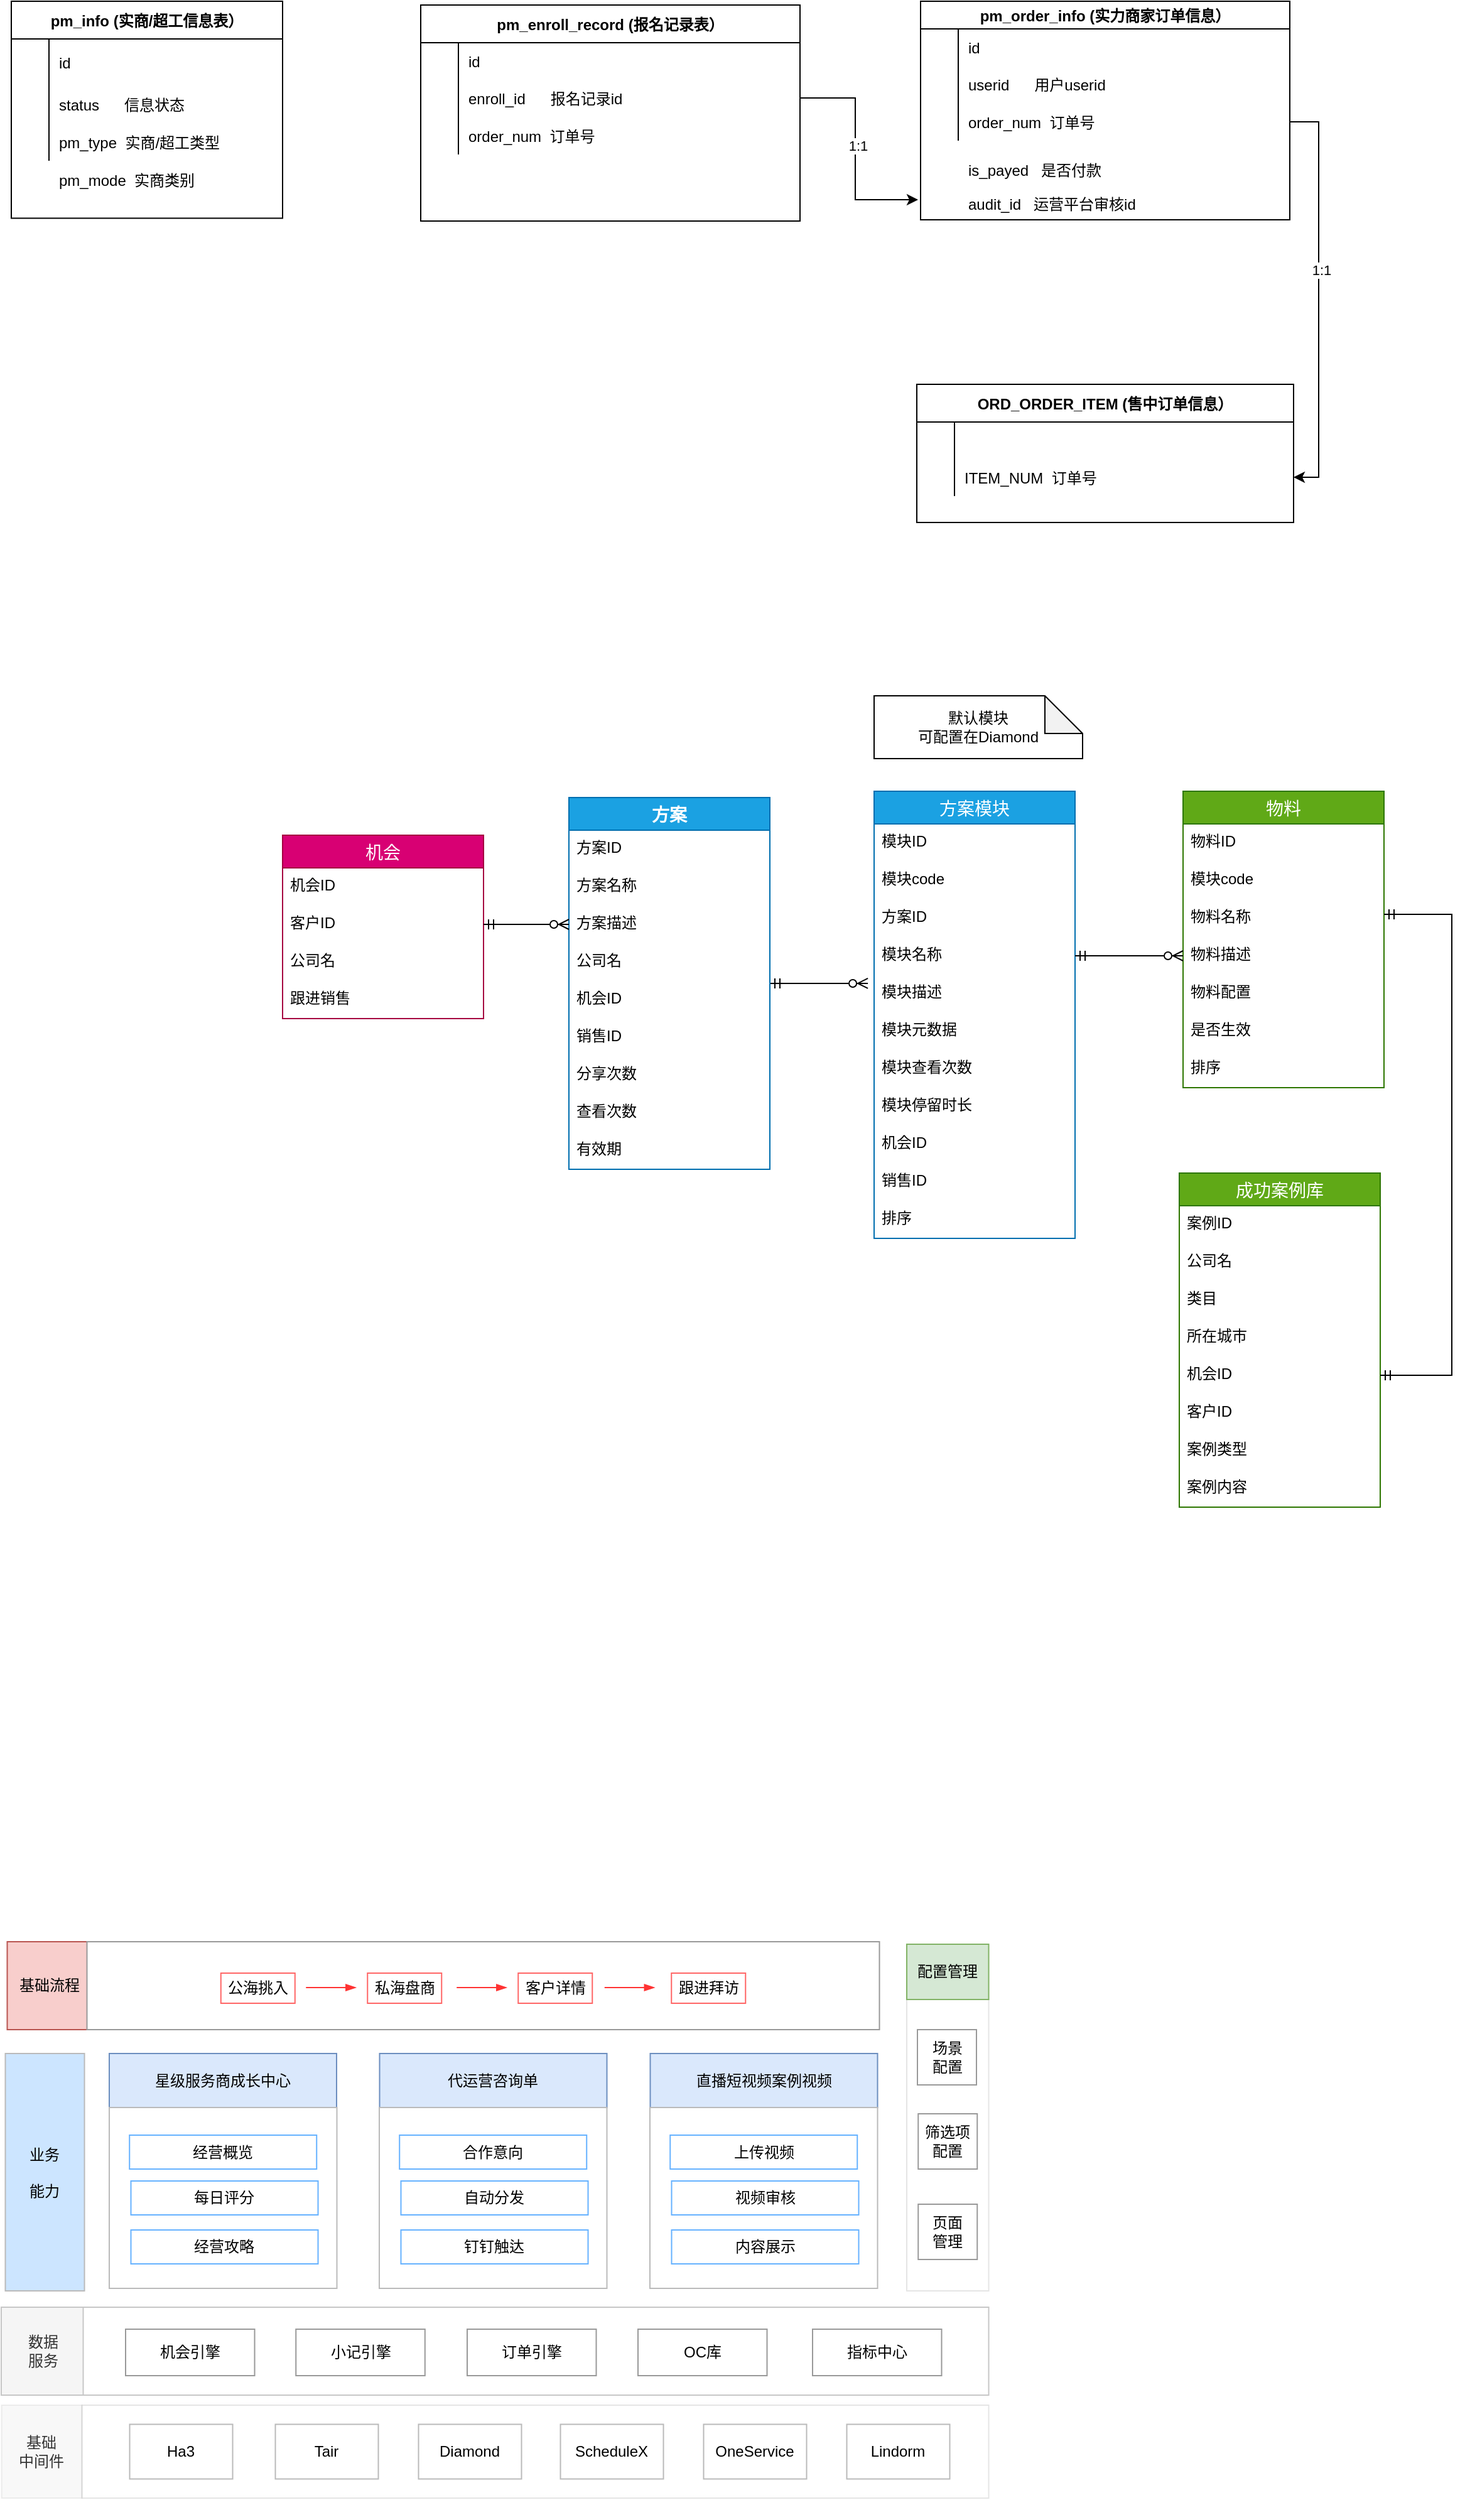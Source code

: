 <mxfile version="15.4.3" type="github">
  <diagram id="QJc5i9CVlvH6XnXGXRru" name="第 1 页">
    <mxGraphModel dx="1278" dy="742" grid="0" gridSize="10" guides="1" tooltips="1" connect="1" arrows="1" fold="0" page="0" pageScale="1" pageWidth="827" pageHeight="1169" math="0" shadow="0">
      <root>
        <mxCell id="0" />
        <mxCell id="1" parent="0" />
        <mxCell id="5cyUWBgjFF571LaAtSfy-1" value="pm_info (实商/超工信息表）" style="shape=table;startSize=30;container=1;collapsible=1;childLayout=tableLayout;fixedRows=1;rowLines=0;fontStyle=1;align=center;resizeLast=1;" parent="1" vertex="1">
          <mxGeometry x="124" y="17" width="216" height="172.75" as="geometry" />
        </mxCell>
        <mxCell id="5cyUWBgjFF571LaAtSfy-5" value="" style="shape=partialRectangle;collapsible=0;dropTarget=0;pointerEvents=0;fillColor=none;top=0;left=0;bottom=0;right=0;points=[[0,0.5],[1,0.5]];portConstraint=eastwest;" parent="5cyUWBgjFF571LaAtSfy-1" vertex="1">
          <mxGeometry y="30" width="216" height="37" as="geometry" />
        </mxCell>
        <mxCell id="5cyUWBgjFF571LaAtSfy-6" value="" style="shape=partialRectangle;connectable=0;fillColor=none;top=0;left=0;bottom=0;right=0;editable=1;overflow=hidden;" parent="5cyUWBgjFF571LaAtSfy-5" vertex="1">
          <mxGeometry width="30" height="37" as="geometry" />
        </mxCell>
        <mxCell id="5cyUWBgjFF571LaAtSfy-7" value="id" style="shape=partialRectangle;connectable=0;fillColor=none;top=0;left=0;bottom=0;right=0;align=left;spacingLeft=6;overflow=hidden;" parent="5cyUWBgjFF571LaAtSfy-5" vertex="1">
          <mxGeometry x="30" width="186" height="37" as="geometry" />
        </mxCell>
        <mxCell id="5cyUWBgjFF571LaAtSfy-8" value="" style="shape=partialRectangle;collapsible=0;dropTarget=0;pointerEvents=0;fillColor=none;top=0;left=0;bottom=0;right=0;points=[[0,0.5],[1,0.5]];portConstraint=eastwest;" parent="5cyUWBgjFF571LaAtSfy-1" vertex="1">
          <mxGeometry y="67" width="216" height="30" as="geometry" />
        </mxCell>
        <mxCell id="5cyUWBgjFF571LaAtSfy-9" value="" style="shape=partialRectangle;connectable=0;fillColor=none;top=0;left=0;bottom=0;right=0;editable=1;overflow=hidden;" parent="5cyUWBgjFF571LaAtSfy-8" vertex="1">
          <mxGeometry width="30" height="30" as="geometry" />
        </mxCell>
        <mxCell id="5cyUWBgjFF571LaAtSfy-10" value="status      信息状态" style="shape=partialRectangle;connectable=0;fillColor=none;top=0;left=0;bottom=0;right=0;align=left;spacingLeft=6;overflow=hidden;" parent="5cyUWBgjFF571LaAtSfy-8" vertex="1">
          <mxGeometry x="30" width="186" height="30" as="geometry" />
        </mxCell>
        <mxCell id="5cyUWBgjFF571LaAtSfy-11" value="" style="shape=partialRectangle;collapsible=0;dropTarget=0;pointerEvents=0;fillColor=none;top=0;left=0;bottom=0;right=0;points=[[0,0.5],[1,0.5]];portConstraint=eastwest;" parent="5cyUWBgjFF571LaAtSfy-1" vertex="1">
          <mxGeometry y="97" width="216" height="30" as="geometry" />
        </mxCell>
        <mxCell id="5cyUWBgjFF571LaAtSfy-12" value="" style="shape=partialRectangle;connectable=0;fillColor=none;top=0;left=0;bottom=0;right=0;editable=1;overflow=hidden;" parent="5cyUWBgjFF571LaAtSfy-11" vertex="1">
          <mxGeometry width="30" height="30" as="geometry" />
        </mxCell>
        <mxCell id="5cyUWBgjFF571LaAtSfy-13" value="pm_type  实商/超工类型" style="shape=partialRectangle;connectable=0;fillColor=none;top=0;left=0;bottom=0;right=0;align=left;spacingLeft=6;overflow=hidden;" parent="5cyUWBgjFF571LaAtSfy-11" vertex="1">
          <mxGeometry x="30" width="186" height="30" as="geometry" />
        </mxCell>
        <mxCell id="5cyUWBgjFF571LaAtSfy-15" value="pm_mode  实商类别" style="shape=partialRectangle;connectable=0;fillColor=none;top=0;left=0;bottom=0;right=0;align=left;spacingLeft=6;overflow=hidden;" parent="1" vertex="1">
          <mxGeometry x="154" y="144" width="186" height="30" as="geometry" />
        </mxCell>
        <mxCell id="5cyUWBgjFF571LaAtSfy-16" value="pm_enroll_record (报名记录表）" style="shape=table;startSize=30;container=1;collapsible=1;childLayout=tableLayout;fixedRows=1;rowLines=0;fontStyle=1;align=center;resizeLast=1;" parent="1" vertex="1">
          <mxGeometry x="450" y="20" width="302" height="172" as="geometry" />
        </mxCell>
        <mxCell id="5cyUWBgjFF571LaAtSfy-17" value="" style="shape=partialRectangle;collapsible=0;dropTarget=0;pointerEvents=0;fillColor=none;top=0;left=0;bottom=0;right=0;points=[[0,0.5],[1,0.5]];portConstraint=eastwest;" parent="5cyUWBgjFF571LaAtSfy-16" vertex="1">
          <mxGeometry y="30" width="302" height="29" as="geometry" />
        </mxCell>
        <mxCell id="5cyUWBgjFF571LaAtSfy-18" value="" style="shape=partialRectangle;connectable=0;fillColor=none;top=0;left=0;bottom=0;right=0;editable=1;overflow=hidden;" parent="5cyUWBgjFF571LaAtSfy-17" vertex="1">
          <mxGeometry width="30" height="29" as="geometry" />
        </mxCell>
        <mxCell id="5cyUWBgjFF571LaAtSfy-19" value="id" style="shape=partialRectangle;connectable=0;fillColor=none;top=0;left=0;bottom=0;right=0;align=left;spacingLeft=6;overflow=hidden;" parent="5cyUWBgjFF571LaAtSfy-17" vertex="1">
          <mxGeometry x="30" width="272" height="29" as="geometry" />
        </mxCell>
        <mxCell id="5cyUWBgjFF571LaAtSfy-20" value="" style="shape=partialRectangle;collapsible=0;dropTarget=0;pointerEvents=0;fillColor=none;top=0;left=0;bottom=0;right=0;points=[[0,0.5],[1,0.5]];portConstraint=eastwest;" parent="5cyUWBgjFF571LaAtSfy-16" vertex="1">
          <mxGeometry y="59" width="302" height="30" as="geometry" />
        </mxCell>
        <mxCell id="5cyUWBgjFF571LaAtSfy-21" value="" style="shape=partialRectangle;connectable=0;fillColor=none;top=0;left=0;bottom=0;right=0;editable=1;overflow=hidden;" parent="5cyUWBgjFF571LaAtSfy-20" vertex="1">
          <mxGeometry width="30" height="30" as="geometry" />
        </mxCell>
        <mxCell id="5cyUWBgjFF571LaAtSfy-22" value="enroll_id      报名记录id" style="shape=partialRectangle;connectable=0;fillColor=none;top=0;left=0;bottom=0;right=0;align=left;spacingLeft=6;overflow=hidden;" parent="5cyUWBgjFF571LaAtSfy-20" vertex="1">
          <mxGeometry x="30" width="272" height="30" as="geometry" />
        </mxCell>
        <mxCell id="5cyUWBgjFF571LaAtSfy-23" value="" style="shape=partialRectangle;collapsible=0;dropTarget=0;pointerEvents=0;fillColor=none;top=0;left=0;bottom=0;right=0;points=[[0,0.5],[1,0.5]];portConstraint=eastwest;" parent="5cyUWBgjFF571LaAtSfy-16" vertex="1">
          <mxGeometry y="89" width="302" height="30" as="geometry" />
        </mxCell>
        <mxCell id="5cyUWBgjFF571LaAtSfy-24" value="" style="shape=partialRectangle;connectable=0;fillColor=none;top=0;left=0;bottom=0;right=0;editable=1;overflow=hidden;" parent="5cyUWBgjFF571LaAtSfy-23" vertex="1">
          <mxGeometry width="30" height="30" as="geometry" />
        </mxCell>
        <mxCell id="5cyUWBgjFF571LaAtSfy-25" value="order_num  订单号" style="shape=partialRectangle;connectable=0;fillColor=none;top=0;left=0;bottom=0;right=0;align=left;spacingLeft=6;overflow=hidden;" parent="5cyUWBgjFF571LaAtSfy-23" vertex="1">
          <mxGeometry x="30" width="272" height="30" as="geometry" />
        </mxCell>
        <mxCell id="5cyUWBgjFF571LaAtSfy-38" value="ORD_ORDER_ITEM (售中订单信息）" style="shape=table;startSize=30;container=1;collapsible=1;childLayout=tableLayout;fixedRows=1;rowLines=0;fontStyle=1;align=center;resizeLast=1;" parent="1" vertex="1">
          <mxGeometry x="845" y="322" width="300" height="110" as="geometry" />
        </mxCell>
        <mxCell id="5cyUWBgjFF571LaAtSfy-39" value="" style="shape=partialRectangle;collapsible=0;dropTarget=0;pointerEvents=0;fillColor=none;top=0;left=0;bottom=0;right=0;points=[[0,0.5],[1,0.5]];portConstraint=eastwest;" parent="5cyUWBgjFF571LaAtSfy-38" vertex="1">
          <mxGeometry y="30" width="300" height="29" as="geometry" />
        </mxCell>
        <mxCell id="5cyUWBgjFF571LaAtSfy-40" value="" style="shape=partialRectangle;connectable=0;fillColor=none;top=0;left=0;bottom=0;right=0;editable=1;overflow=hidden;" parent="5cyUWBgjFF571LaAtSfy-39" vertex="1">
          <mxGeometry width="30" height="29" as="geometry" />
        </mxCell>
        <mxCell id="5cyUWBgjFF571LaAtSfy-41" value="" style="shape=partialRectangle;connectable=0;fillColor=none;top=0;left=0;bottom=0;right=0;align=left;spacingLeft=6;overflow=hidden;" parent="5cyUWBgjFF571LaAtSfy-39" vertex="1">
          <mxGeometry x="30" width="270" height="29" as="geometry" />
        </mxCell>
        <mxCell id="5cyUWBgjFF571LaAtSfy-45" value="" style="shape=partialRectangle;collapsible=0;dropTarget=0;pointerEvents=0;fillColor=none;top=0;left=0;bottom=0;right=0;points=[[0,0.5],[1,0.5]];portConstraint=eastwest;" parent="5cyUWBgjFF571LaAtSfy-38" vertex="1">
          <mxGeometry y="59" width="300" height="30" as="geometry" />
        </mxCell>
        <mxCell id="5cyUWBgjFF571LaAtSfy-46" value="" style="shape=partialRectangle;connectable=0;fillColor=none;top=0;left=0;bottom=0;right=0;editable=1;overflow=hidden;" parent="5cyUWBgjFF571LaAtSfy-45" vertex="1">
          <mxGeometry width="30" height="30" as="geometry" />
        </mxCell>
        <mxCell id="5cyUWBgjFF571LaAtSfy-47" value="ITEM_NUM  订单号" style="shape=partialRectangle;connectable=0;fillColor=none;top=0;left=0;bottom=0;right=0;align=left;spacingLeft=6;overflow=hidden;" parent="5cyUWBgjFF571LaAtSfy-45" vertex="1">
          <mxGeometry x="30" width="270" height="30" as="geometry" />
        </mxCell>
        <mxCell id="5cyUWBgjFF571LaAtSfy-49" value="pm_order_info (实力商家订单信息）" style="shape=table;startSize=22;container=1;collapsible=1;childLayout=tableLayout;fixedRows=1;rowLines=0;fontStyle=1;align=center;resizeLast=1;" parent="1" vertex="1">
          <mxGeometry x="848" y="17" width="294" height="174" as="geometry" />
        </mxCell>
        <mxCell id="5cyUWBgjFF571LaAtSfy-50" value="" style="shape=partialRectangle;collapsible=0;dropTarget=0;pointerEvents=0;fillColor=none;top=0;left=0;bottom=0;right=0;points=[[0,0.5],[1,0.5]];portConstraint=eastwest;" parent="5cyUWBgjFF571LaAtSfy-49" vertex="1">
          <mxGeometry y="22" width="294" height="29" as="geometry" />
        </mxCell>
        <mxCell id="5cyUWBgjFF571LaAtSfy-51" value="" style="shape=partialRectangle;connectable=0;fillColor=none;top=0;left=0;bottom=0;right=0;editable=1;overflow=hidden;" parent="5cyUWBgjFF571LaAtSfy-50" vertex="1">
          <mxGeometry width="30" height="29" as="geometry" />
        </mxCell>
        <mxCell id="5cyUWBgjFF571LaAtSfy-52" value="id" style="shape=partialRectangle;connectable=0;fillColor=none;top=0;left=0;bottom=0;right=0;align=left;spacingLeft=6;overflow=hidden;" parent="5cyUWBgjFF571LaAtSfy-50" vertex="1">
          <mxGeometry x="30" width="264" height="29" as="geometry" />
        </mxCell>
        <mxCell id="5cyUWBgjFF571LaAtSfy-53" value="" style="shape=partialRectangle;collapsible=0;dropTarget=0;pointerEvents=0;fillColor=none;top=0;left=0;bottom=0;right=0;points=[[0,0.5],[1,0.5]];portConstraint=eastwest;" parent="5cyUWBgjFF571LaAtSfy-49" vertex="1">
          <mxGeometry y="51" width="294" height="30" as="geometry" />
        </mxCell>
        <mxCell id="5cyUWBgjFF571LaAtSfy-54" value="" style="shape=partialRectangle;connectable=0;fillColor=none;top=0;left=0;bottom=0;right=0;editable=1;overflow=hidden;" parent="5cyUWBgjFF571LaAtSfy-53" vertex="1">
          <mxGeometry width="30" height="30" as="geometry" />
        </mxCell>
        <mxCell id="5cyUWBgjFF571LaAtSfy-55" value="userid      用户userid" style="shape=partialRectangle;connectable=0;fillColor=none;top=0;left=0;bottom=0;right=0;align=left;spacingLeft=6;overflow=hidden;" parent="5cyUWBgjFF571LaAtSfy-53" vertex="1">
          <mxGeometry x="30" width="264" height="30" as="geometry" />
        </mxCell>
        <mxCell id="5cyUWBgjFF571LaAtSfy-56" value="" style="shape=partialRectangle;collapsible=0;dropTarget=0;pointerEvents=0;fillColor=none;top=0;left=0;bottom=0;right=0;points=[[0,0.5],[1,0.5]];portConstraint=eastwest;" parent="5cyUWBgjFF571LaAtSfy-49" vertex="1">
          <mxGeometry y="81" width="294" height="30" as="geometry" />
        </mxCell>
        <mxCell id="5cyUWBgjFF571LaAtSfy-57" value="" style="shape=partialRectangle;connectable=0;fillColor=none;top=0;left=0;bottom=0;right=0;editable=1;overflow=hidden;" parent="5cyUWBgjFF571LaAtSfy-56" vertex="1">
          <mxGeometry width="30" height="30" as="geometry" />
        </mxCell>
        <mxCell id="5cyUWBgjFF571LaAtSfy-58" value="order_num  订单号" style="shape=partialRectangle;connectable=0;fillColor=none;top=0;left=0;bottom=0;right=0;align=left;spacingLeft=6;overflow=hidden;" parent="5cyUWBgjFF571LaAtSfy-56" vertex="1">
          <mxGeometry x="30" width="264" height="30" as="geometry" />
        </mxCell>
        <mxCell id="5cyUWBgjFF571LaAtSfy-59" value="is_payed   是否付款" style="shape=partialRectangle;connectable=0;fillColor=none;top=0;left=0;bottom=0;right=0;align=left;spacingLeft=6;overflow=hidden;" parent="1" vertex="1">
          <mxGeometry x="878" y="136" width="269" height="30" as="geometry" />
        </mxCell>
        <mxCell id="5cyUWBgjFF571LaAtSfy-60" value="audit_id   运营平台审核id" style="shape=partialRectangle;connectable=0;fillColor=none;top=0;left=0;bottom=0;right=0;align=left;spacingLeft=6;overflow=hidden;" parent="1" vertex="1">
          <mxGeometry x="878" y="163" width="269" height="30" as="geometry" />
        </mxCell>
        <mxCell id="5cyUWBgjFF571LaAtSfy-62" style="edgeStyle=orthogonalEdgeStyle;rounded=0;orthogonalLoop=1;jettySize=auto;html=1;" parent="1" source="5cyUWBgjFF571LaAtSfy-20" edge="1">
          <mxGeometry relative="1" as="geometry">
            <mxPoint x="846" y="175" as="targetPoint" />
            <Array as="points">
              <mxPoint x="796" y="94" />
              <mxPoint x="796" y="175" />
            </Array>
          </mxGeometry>
        </mxCell>
        <mxCell id="5cyUWBgjFF571LaAtSfy-63" value="1:1" style="edgeLabel;html=1;align=center;verticalAlign=middle;resizable=0;points=[];" parent="5cyUWBgjFF571LaAtSfy-62" vertex="1" connectable="0">
          <mxGeometry x="-0.063" y="2" relative="1" as="geometry">
            <mxPoint as="offset" />
          </mxGeometry>
        </mxCell>
        <mxCell id="5cyUWBgjFF571LaAtSfy-64" style="edgeStyle=orthogonalEdgeStyle;rounded=0;orthogonalLoop=1;jettySize=auto;html=1;entryX=1;entryY=0.5;entryDx=0;entryDy=0;" parent="1" source="5cyUWBgjFF571LaAtSfy-56" target="5cyUWBgjFF571LaAtSfy-45" edge="1">
          <mxGeometry relative="1" as="geometry">
            <Array as="points">
              <mxPoint x="1165" y="113" />
              <mxPoint x="1165" y="396" />
            </Array>
          </mxGeometry>
        </mxCell>
        <mxCell id="5cyUWBgjFF571LaAtSfy-65" value="1:1" style="edgeLabel;html=1;align=center;verticalAlign=middle;resizable=0;points=[];" parent="5cyUWBgjFF571LaAtSfy-64" vertex="1" connectable="0">
          <mxGeometry x="-0.135" y="2" relative="1" as="geometry">
            <mxPoint as="offset" />
          </mxGeometry>
        </mxCell>
        <mxCell id="seeRl_uvlfTcgqvtLAYv-40" style="edgeStyle=orthogonalEdgeStyle;rounded=0;orthogonalLoop=1;jettySize=auto;html=1;entryX=-0.031;entryY=0.233;entryDx=0;entryDy=0;entryPerimeter=0;startArrow=ERmandOne;startFill=0;endArrow=ERzeroToMany;endFill=1;" parent="1" source="F5liAaDWDsk7o85AeB5s-1" target="F5liAaDWDsk7o85AeB5s-17" edge="1">
          <mxGeometry relative="1" as="geometry" />
        </mxCell>
        <mxCell id="F5liAaDWDsk7o85AeB5s-1" value="方案" style="swimlane;fontStyle=1;childLayout=stackLayout;horizontal=1;startSize=26;horizontalStack=0;resizeParent=1;resizeParentMax=0;resizeLast=0;collapsible=1;marginBottom=0;align=center;fontSize=14;fillColor=#1ba1e2;strokeColor=#006EAF;fontColor=#ffffff;" parent="1" vertex="1">
          <mxGeometry x="568" y="651" width="160" height="296" as="geometry" />
        </mxCell>
        <mxCell id="F5liAaDWDsk7o85AeB5s-2" value="方案ID" style="text;spacingLeft=4;spacingRight=4;overflow=hidden;rotatable=0;points=[[0,0.5],[1,0.5]];portConstraint=eastwest;fontSize=12;" parent="F5liAaDWDsk7o85AeB5s-1" vertex="1">
          <mxGeometry y="26" width="160" height="30" as="geometry" />
        </mxCell>
        <mxCell id="F5liAaDWDsk7o85AeB5s-3" value="方案名称" style="text;spacingLeft=4;spacingRight=4;overflow=hidden;rotatable=0;points=[[0,0.5],[1,0.5]];portConstraint=eastwest;fontSize=12;" parent="F5liAaDWDsk7o85AeB5s-1" vertex="1">
          <mxGeometry y="56" width="160" height="30" as="geometry" />
        </mxCell>
        <mxCell id="F5liAaDWDsk7o85AeB5s-4" value="方案描述" style="text;spacingLeft=4;spacingRight=4;overflow=hidden;rotatable=0;points=[[0,0.5],[1,0.5]];portConstraint=eastwest;fontSize=12;" parent="F5liAaDWDsk7o85AeB5s-1" vertex="1">
          <mxGeometry y="86" width="160" height="30" as="geometry" />
        </mxCell>
        <mxCell id="F5liAaDWDsk7o85AeB5s-5" value="公司名" style="text;spacingLeft=4;spacingRight=4;overflow=hidden;rotatable=0;points=[[0,0.5],[1,0.5]];portConstraint=eastwest;fontSize=12;" parent="F5liAaDWDsk7o85AeB5s-1" vertex="1">
          <mxGeometry y="116" width="160" height="30" as="geometry" />
        </mxCell>
        <mxCell id="F5liAaDWDsk7o85AeB5s-6" value="机会ID" style="text;spacingLeft=4;spacingRight=4;overflow=hidden;rotatable=0;points=[[0,0.5],[1,0.5]];portConstraint=eastwest;fontSize=12;" parent="F5liAaDWDsk7o85AeB5s-1" vertex="1">
          <mxGeometry y="146" width="160" height="30" as="geometry" />
        </mxCell>
        <mxCell id="F5liAaDWDsk7o85AeB5s-7" value="销售ID" style="text;spacingLeft=4;spacingRight=4;overflow=hidden;rotatable=0;points=[[0,0.5],[1,0.5]];portConstraint=eastwest;fontSize=12;" parent="F5liAaDWDsk7o85AeB5s-1" vertex="1">
          <mxGeometry y="176" width="160" height="30" as="geometry" />
        </mxCell>
        <mxCell id="seeRl_uvlfTcgqvtLAYv-33" value="分享次数" style="text;spacingLeft=4;spacingRight=4;overflow=hidden;rotatable=0;points=[[0,0.5],[1,0.5]];portConstraint=eastwest;fontSize=12;" parent="F5liAaDWDsk7o85AeB5s-1" vertex="1">
          <mxGeometry y="206" width="160" height="30" as="geometry" />
        </mxCell>
        <mxCell id="seeRl_uvlfTcgqvtLAYv-34" value="查看次数" style="text;spacingLeft=4;spacingRight=4;overflow=hidden;rotatable=0;points=[[0,0.5],[1,0.5]];portConstraint=eastwest;fontSize=12;" parent="F5liAaDWDsk7o85AeB5s-1" vertex="1">
          <mxGeometry y="236" width="160" height="30" as="geometry" />
        </mxCell>
        <mxCell id="F5liAaDWDsk7o85AeB5s-8" value="有效期" style="text;spacingLeft=4;spacingRight=4;overflow=hidden;rotatable=0;points=[[0,0.5],[1,0.5]];portConstraint=eastwest;fontSize=12;" parent="F5liAaDWDsk7o85AeB5s-1" vertex="1">
          <mxGeometry y="266" width="160" height="30" as="geometry" />
        </mxCell>
        <mxCell id="F5liAaDWDsk7o85AeB5s-13" value="方案模块" style="swimlane;fontStyle=0;childLayout=stackLayout;horizontal=1;startSize=26;horizontalStack=0;resizeParent=1;resizeParentMax=0;resizeLast=0;collapsible=1;marginBottom=0;align=center;fontSize=14;fillColor=#1ba1e2;strokeColor=#006EAF;fontColor=#ffffff;" parent="1" vertex="1">
          <mxGeometry x="811" y="646" width="160" height="356" as="geometry" />
        </mxCell>
        <mxCell id="F5liAaDWDsk7o85AeB5s-14" value="模块ID" style="text;strokeColor=none;fillColor=none;spacingLeft=4;spacingRight=4;overflow=hidden;rotatable=0;points=[[0,0.5],[1,0.5]];portConstraint=eastwest;fontSize=12;" parent="F5liAaDWDsk7o85AeB5s-13" vertex="1">
          <mxGeometry y="26" width="160" height="30" as="geometry" />
        </mxCell>
        <mxCell id="seeRl_uvlfTcgqvtLAYv-38" value="模块code" style="text;strokeColor=none;fillColor=none;spacingLeft=4;spacingRight=4;overflow=hidden;rotatable=0;points=[[0,0.5],[1,0.5]];portConstraint=eastwest;fontSize=12;" parent="F5liAaDWDsk7o85AeB5s-13" vertex="1">
          <mxGeometry y="56" width="160" height="30" as="geometry" />
        </mxCell>
        <mxCell id="F5liAaDWDsk7o85AeB5s-15" value="方案ID" style="text;strokeColor=none;fillColor=none;spacingLeft=4;spacingRight=4;overflow=hidden;rotatable=0;points=[[0,0.5],[1,0.5]];portConstraint=eastwest;fontSize=12;" parent="F5liAaDWDsk7o85AeB5s-13" vertex="1">
          <mxGeometry y="86" width="160" height="30" as="geometry" />
        </mxCell>
        <mxCell id="F5liAaDWDsk7o85AeB5s-16" value="模块名称" style="text;strokeColor=none;fillColor=none;spacingLeft=4;spacingRight=4;overflow=hidden;rotatable=0;points=[[0,0.5],[1,0.5]];portConstraint=eastwest;fontSize=12;" parent="F5liAaDWDsk7o85AeB5s-13" vertex="1">
          <mxGeometry y="116" width="160" height="30" as="geometry" />
        </mxCell>
        <mxCell id="F5liAaDWDsk7o85AeB5s-17" value="模块描述" style="text;strokeColor=none;fillColor=none;spacingLeft=4;spacingRight=4;overflow=hidden;rotatable=0;points=[[0,0.5],[1,0.5]];portConstraint=eastwest;fontSize=12;" parent="F5liAaDWDsk7o85AeB5s-13" vertex="1">
          <mxGeometry y="146" width="160" height="30" as="geometry" />
        </mxCell>
        <mxCell id="F5liAaDWDsk7o85AeB5s-18" value="模块元数据" style="text;strokeColor=none;fillColor=none;spacingLeft=4;spacingRight=4;overflow=hidden;rotatable=0;points=[[0,0.5],[1,0.5]];portConstraint=eastwest;fontSize=12;" parent="F5liAaDWDsk7o85AeB5s-13" vertex="1">
          <mxGeometry y="176" width="160" height="30" as="geometry" />
        </mxCell>
        <mxCell id="seeRl_uvlfTcgqvtLAYv-30" value="模块查看次数" style="text;strokeColor=none;fillColor=none;spacingLeft=4;spacingRight=4;overflow=hidden;rotatable=0;points=[[0,0.5],[1,0.5]];portConstraint=eastwest;fontSize=12;" parent="F5liAaDWDsk7o85AeB5s-13" vertex="1">
          <mxGeometry y="206" width="160" height="30" as="geometry" />
        </mxCell>
        <mxCell id="seeRl_uvlfTcgqvtLAYv-31" value="模块停留时长" style="text;strokeColor=none;fillColor=none;spacingLeft=4;spacingRight=4;overflow=hidden;rotatable=0;points=[[0,0.5],[1,0.5]];portConstraint=eastwest;fontSize=12;" parent="F5liAaDWDsk7o85AeB5s-13" vertex="1">
          <mxGeometry y="236" width="160" height="30" as="geometry" />
        </mxCell>
        <mxCell id="seeRl_uvlfTcgqvtLAYv-36" value="机会ID" style="text;strokeColor=none;fillColor=none;spacingLeft=4;spacingRight=4;overflow=hidden;rotatable=0;points=[[0,0.5],[1,0.5]];portConstraint=eastwest;fontSize=12;" parent="F5liAaDWDsk7o85AeB5s-13" vertex="1">
          <mxGeometry y="266" width="160" height="30" as="geometry" />
        </mxCell>
        <mxCell id="seeRl_uvlfTcgqvtLAYv-37" value="销售ID" style="text;strokeColor=none;fillColor=none;spacingLeft=4;spacingRight=4;overflow=hidden;rotatable=0;points=[[0,0.5],[1,0.5]];portConstraint=eastwest;fontSize=12;" parent="F5liAaDWDsk7o85AeB5s-13" vertex="1">
          <mxGeometry y="296" width="160" height="30" as="geometry" />
        </mxCell>
        <mxCell id="F5liAaDWDsk7o85AeB5s-19" value="排序" style="text;strokeColor=none;fillColor=none;spacingLeft=4;spacingRight=4;overflow=hidden;rotatable=0;points=[[0,0.5],[1,0.5]];portConstraint=eastwest;fontSize=12;" parent="F5liAaDWDsk7o85AeB5s-13" vertex="1">
          <mxGeometry y="326" width="160" height="30" as="geometry" />
        </mxCell>
        <mxCell id="F5liAaDWDsk7o85AeB5s-22" value="物料" style="swimlane;fontStyle=0;childLayout=stackLayout;horizontal=1;startSize=26;horizontalStack=0;resizeParent=1;resizeParentMax=0;resizeLast=0;collapsible=1;marginBottom=0;align=center;fontSize=14;fillColor=#60a917;strokeColor=#2D7600;fontColor=#ffffff;" parent="1" vertex="1">
          <mxGeometry x="1057" y="646" width="160" height="236" as="geometry" />
        </mxCell>
        <mxCell id="F5liAaDWDsk7o85AeB5s-23" value="物料ID" style="text;strokeColor=none;fillColor=none;spacingLeft=4;spacingRight=4;overflow=hidden;rotatable=0;points=[[0,0.5],[1,0.5]];portConstraint=eastwest;fontSize=12;" parent="F5liAaDWDsk7o85AeB5s-22" vertex="1">
          <mxGeometry y="26" width="160" height="30" as="geometry" />
        </mxCell>
        <mxCell id="F5liAaDWDsk7o85AeB5s-24" value="模块code" style="text;strokeColor=none;fillColor=none;spacingLeft=4;spacingRight=4;overflow=hidden;rotatable=0;points=[[0,0.5],[1,0.5]];portConstraint=eastwest;fontSize=12;" parent="F5liAaDWDsk7o85AeB5s-22" vertex="1">
          <mxGeometry y="56" width="160" height="30" as="geometry" />
        </mxCell>
        <mxCell id="F5liAaDWDsk7o85AeB5s-25" value="物料名称" style="text;strokeColor=none;fillColor=none;spacingLeft=4;spacingRight=4;overflow=hidden;rotatable=0;points=[[0,0.5],[1,0.5]];portConstraint=eastwest;fontSize=12;" parent="F5liAaDWDsk7o85AeB5s-22" vertex="1">
          <mxGeometry y="86" width="160" height="30" as="geometry" />
        </mxCell>
        <mxCell id="F5liAaDWDsk7o85AeB5s-26" value="物料描述" style="text;strokeColor=none;fillColor=none;spacingLeft=4;spacingRight=4;overflow=hidden;rotatable=0;points=[[0,0.5],[1,0.5]];portConstraint=eastwest;fontSize=12;" parent="F5liAaDWDsk7o85AeB5s-22" vertex="1">
          <mxGeometry y="116" width="160" height="30" as="geometry" />
        </mxCell>
        <mxCell id="F5liAaDWDsk7o85AeB5s-27" value="物料配置" style="text;strokeColor=none;fillColor=none;spacingLeft=4;spacingRight=4;overflow=hidden;rotatable=0;points=[[0,0.5],[1,0.5]];portConstraint=eastwest;fontSize=12;" parent="F5liAaDWDsk7o85AeB5s-22" vertex="1">
          <mxGeometry y="146" width="160" height="30" as="geometry" />
        </mxCell>
        <mxCell id="F5liAaDWDsk7o85AeB5s-28" value="是否生效" style="text;strokeColor=none;fillColor=none;spacingLeft=4;spacingRight=4;overflow=hidden;rotatable=0;points=[[0,0.5],[1,0.5]];portConstraint=eastwest;fontSize=12;" parent="F5liAaDWDsk7o85AeB5s-22" vertex="1">
          <mxGeometry y="176" width="160" height="30" as="geometry" />
        </mxCell>
        <mxCell id="F5liAaDWDsk7o85AeB5s-42" value="排序" style="text;strokeColor=none;fillColor=none;spacingLeft=4;spacingRight=4;overflow=hidden;rotatable=0;points=[[0,0.5],[1,0.5]];portConstraint=eastwest;fontSize=12;" parent="F5liAaDWDsk7o85AeB5s-22" vertex="1">
          <mxGeometry y="206" width="160" height="30" as="geometry" />
        </mxCell>
        <mxCell id="F5liAaDWDsk7o85AeB5s-30" value="机会" style="swimlane;fontStyle=0;childLayout=stackLayout;horizontal=1;startSize=26;horizontalStack=0;resizeParent=1;resizeParentMax=0;resizeLast=0;collapsible=1;marginBottom=0;align=center;fontSize=14;fillColor=#d80073;strokeColor=#A50040;fontColor=#ffffff;" parent="1" vertex="1">
          <mxGeometry x="340" y="681" width="160" height="146" as="geometry" />
        </mxCell>
        <mxCell id="F5liAaDWDsk7o85AeB5s-31" value="机会ID" style="text;strokeColor=none;fillColor=none;spacingLeft=4;spacingRight=4;overflow=hidden;rotatable=0;points=[[0,0.5],[1,0.5]];portConstraint=eastwest;fontSize=12;" parent="F5liAaDWDsk7o85AeB5s-30" vertex="1">
          <mxGeometry y="26" width="160" height="30" as="geometry" />
        </mxCell>
        <mxCell id="F5liAaDWDsk7o85AeB5s-32" value="客户ID" style="text;strokeColor=none;fillColor=none;spacingLeft=4;spacingRight=4;overflow=hidden;rotatable=0;points=[[0,0.5],[1,0.5]];portConstraint=eastwest;fontSize=12;" parent="F5liAaDWDsk7o85AeB5s-30" vertex="1">
          <mxGeometry y="56" width="160" height="30" as="geometry" />
        </mxCell>
        <mxCell id="F5liAaDWDsk7o85AeB5s-33" value="公司名" style="text;strokeColor=none;fillColor=none;spacingLeft=4;spacingRight=4;overflow=hidden;rotatable=0;points=[[0,0.5],[1,0.5]];portConstraint=eastwest;fontSize=12;" parent="F5liAaDWDsk7o85AeB5s-30" vertex="1">
          <mxGeometry y="86" width="160" height="30" as="geometry" />
        </mxCell>
        <mxCell id="F5liAaDWDsk7o85AeB5s-34" value="跟进销售" style="text;strokeColor=none;fillColor=none;spacingLeft=4;spacingRight=4;overflow=hidden;rotatable=0;points=[[0,0.5],[1,0.5]];portConstraint=eastwest;fontSize=12;" parent="F5liAaDWDsk7o85AeB5s-30" vertex="1">
          <mxGeometry y="116" width="160" height="30" as="geometry" />
        </mxCell>
        <mxCell id="F5liAaDWDsk7o85AeB5s-38" value="默认模块&lt;br&gt;可配置在Diamond" style="shape=note;whiteSpace=wrap;html=1;backgroundOutline=1;darkOpacity=0.05;" parent="1" vertex="1">
          <mxGeometry x="811" y="570" width="166" height="50" as="geometry" />
        </mxCell>
        <mxCell id="seeRl_uvlfTcgqvtLAYv-1" value="成功案例库" style="swimlane;fontStyle=0;childLayout=stackLayout;horizontal=1;startSize=26;horizontalStack=0;resizeParent=1;resizeParentMax=0;resizeLast=0;collapsible=1;marginBottom=0;align=center;fontSize=14;fillColor=#60a917;strokeColor=#2D7600;fontColor=#ffffff;" parent="1" vertex="1">
          <mxGeometry x="1054" y="950" width="160" height="266" as="geometry" />
        </mxCell>
        <mxCell id="seeRl_uvlfTcgqvtLAYv-2" value="案例ID" style="text;strokeColor=none;fillColor=none;spacingLeft=4;spacingRight=4;overflow=hidden;rotatable=0;points=[[0,0.5],[1,0.5]];portConstraint=eastwest;fontSize=12;" parent="seeRl_uvlfTcgqvtLAYv-1" vertex="1">
          <mxGeometry y="26" width="160" height="30" as="geometry" />
        </mxCell>
        <mxCell id="seeRl_uvlfTcgqvtLAYv-3" value="公司名" style="text;strokeColor=none;fillColor=none;spacingLeft=4;spacingRight=4;overflow=hidden;rotatable=0;points=[[0,0.5],[1,0.5]];portConstraint=eastwest;fontSize=12;" parent="seeRl_uvlfTcgqvtLAYv-1" vertex="1">
          <mxGeometry y="56" width="160" height="30" as="geometry" />
        </mxCell>
        <mxCell id="seeRl_uvlfTcgqvtLAYv-9" value="类目" style="text;strokeColor=none;fillColor=none;spacingLeft=4;spacingRight=4;overflow=hidden;rotatable=0;points=[[0,0.5],[1,0.5]];portConstraint=eastwest;fontSize=12;" parent="seeRl_uvlfTcgqvtLAYv-1" vertex="1">
          <mxGeometry y="86" width="160" height="30" as="geometry" />
        </mxCell>
        <mxCell id="seeRl_uvlfTcgqvtLAYv-10" value="所在城市" style="text;strokeColor=none;fillColor=none;spacingLeft=4;spacingRight=4;overflow=hidden;rotatable=0;points=[[0,0.5],[1,0.5]];portConstraint=eastwest;fontSize=12;" parent="seeRl_uvlfTcgqvtLAYv-1" vertex="1">
          <mxGeometry y="116" width="160" height="30" as="geometry" />
        </mxCell>
        <mxCell id="seeRl_uvlfTcgqvtLAYv-4" value="机会ID" style="text;strokeColor=none;fillColor=none;spacingLeft=4;spacingRight=4;overflow=hidden;rotatable=0;points=[[0,0.5],[1,0.5]];portConstraint=eastwest;fontSize=12;" parent="seeRl_uvlfTcgqvtLAYv-1" vertex="1">
          <mxGeometry y="146" width="160" height="30" as="geometry" />
        </mxCell>
        <mxCell id="seeRl_uvlfTcgqvtLAYv-5" value="客户ID" style="text;strokeColor=none;fillColor=none;spacingLeft=4;spacingRight=4;overflow=hidden;rotatable=0;points=[[0,0.5],[1,0.5]];portConstraint=eastwest;fontSize=12;" parent="seeRl_uvlfTcgqvtLAYv-1" vertex="1">
          <mxGeometry y="176" width="160" height="30" as="geometry" />
        </mxCell>
        <mxCell id="seeRl_uvlfTcgqvtLAYv-6" value="案例类型" style="text;strokeColor=none;fillColor=none;spacingLeft=4;spacingRight=4;overflow=hidden;rotatable=0;points=[[0,0.5],[1,0.5]];portConstraint=eastwest;fontSize=12;" parent="seeRl_uvlfTcgqvtLAYv-1" vertex="1">
          <mxGeometry y="206" width="160" height="30" as="geometry" />
        </mxCell>
        <mxCell id="seeRl_uvlfTcgqvtLAYv-7" value="案例内容" style="text;strokeColor=none;fillColor=none;spacingLeft=4;spacingRight=4;overflow=hidden;rotatable=0;points=[[0,0.5],[1,0.5]];portConstraint=eastwest;fontSize=12;" parent="seeRl_uvlfTcgqvtLAYv-1" vertex="1">
          <mxGeometry y="236" width="160" height="30" as="geometry" />
        </mxCell>
        <mxCell id="seeRl_uvlfTcgqvtLAYv-11" style="edgeStyle=orthogonalEdgeStyle;rounded=0;orthogonalLoop=1;jettySize=auto;html=1;entryX=1;entryY=0.5;entryDx=0;entryDy=0;startArrow=ERmandOne;startFill=0;endArrow=ERmandOne;endFill=0;" parent="1" source="F5liAaDWDsk7o85AeB5s-25" target="seeRl_uvlfTcgqvtLAYv-4" edge="1">
          <mxGeometry relative="1" as="geometry">
            <Array as="points">
              <mxPoint x="1271" y="744" />
              <mxPoint x="1271" y="1111" />
            </Array>
          </mxGeometry>
        </mxCell>
        <mxCell id="seeRl_uvlfTcgqvtLAYv-14" style="edgeStyle=orthogonalEdgeStyle;rounded=0;orthogonalLoop=1;jettySize=auto;html=1;entryX=0;entryY=0.5;entryDx=0;entryDy=0;startArrow=ERmandOne;startFill=0;endArrow=ERzeroToMany;endFill=1;" parent="1" source="F5liAaDWDsk7o85AeB5s-32" target="F5liAaDWDsk7o85AeB5s-4" edge="1">
          <mxGeometry relative="1" as="geometry" />
        </mxCell>
        <mxCell id="seeRl_uvlfTcgqvtLAYv-39" style="edgeStyle=orthogonalEdgeStyle;rounded=0;orthogonalLoop=1;jettySize=auto;html=1;startArrow=ERmandOne;startFill=0;endArrow=ERzeroToMany;endFill=1;" parent="1" source="F5liAaDWDsk7o85AeB5s-16" target="F5liAaDWDsk7o85AeB5s-26" edge="1">
          <mxGeometry relative="1" as="geometry" />
        </mxCell>
        <mxCell id="or-_LWsJeg-sRYdWCB0p-50" value="" style="rounded=0;whiteSpace=wrap;html=1;strokeWidth=1;opacity=10;fillColor=none;" vertex="1" parent="1">
          <mxGeometry x="180.25" y="1931" width="722" height="74" as="geometry" />
        </mxCell>
        <mxCell id="or-_LWsJeg-sRYdWCB0p-51" value="Ha3" style="rounded=0;whiteSpace=wrap;html=1;strokeWidth=1;gradientColor=none;fillColor=none;strokeColor=#BABABA;" vertex="1" parent="1">
          <mxGeometry x="218.25" y="1946.25" width="82" height="43.5" as="geometry" />
        </mxCell>
        <mxCell id="or-_LWsJeg-sRYdWCB0p-52" value="Tair" style="rounded=0;whiteSpace=wrap;html=1;strokeWidth=1;gradientColor=none;fillColor=none;strokeColor=#BABABA;" vertex="1" parent="1">
          <mxGeometry x="334.25" y="1946.25" width="82" height="43.5" as="geometry" />
        </mxCell>
        <mxCell id="or-_LWsJeg-sRYdWCB0p-53" value="Diamond" style="rounded=0;whiteSpace=wrap;html=1;strokeWidth=1;gradientColor=none;fillColor=none;strokeColor=#BABABA;" vertex="1" parent="1">
          <mxGeometry x="448.25" y="1946.25" width="82" height="43.5" as="geometry" />
        </mxCell>
        <mxCell id="or-_LWsJeg-sRYdWCB0p-54" value="ScheduleX" style="rounded=0;whiteSpace=wrap;html=1;strokeWidth=1;gradientColor=none;fillColor=none;strokeColor=#BABABA;" vertex="1" parent="1">
          <mxGeometry x="561.25" y="1946.25" width="82" height="43.5" as="geometry" />
        </mxCell>
        <mxCell id="or-_LWsJeg-sRYdWCB0p-55" value="OneService" style="rounded=0;whiteSpace=wrap;html=1;strokeWidth=1;gradientColor=none;fillColor=none;strokeColor=#BABABA;" vertex="1" parent="1">
          <mxGeometry x="675.25" y="1946.25" width="82" height="43.5" as="geometry" />
        </mxCell>
        <mxCell id="or-_LWsJeg-sRYdWCB0p-56" value="Lindorm" style="rounded=0;whiteSpace=wrap;html=1;strokeWidth=1;gradientColor=none;fillColor=none;strokeColor=#BABABA;" vertex="1" parent="1">
          <mxGeometry x="789.25" y="1946.25" width="82" height="43.5" as="geometry" />
        </mxCell>
        <mxCell id="or-_LWsJeg-sRYdWCB0p-57" value="基础&lt;br&gt;中间件" style="rounded=0;whiteSpace=wrap;html=1;strokeColor=#666666;strokeWidth=1;opacity=10;fontColor=#333333;fillColor=#BABABA;" vertex="1" parent="1">
          <mxGeometry x="116.25" y="1931" width="64" height="74" as="geometry" />
        </mxCell>
        <mxCell id="or-_LWsJeg-sRYdWCB0p-58" value="数据&lt;br&gt;服务" style="rounded=0;whiteSpace=wrap;html=1;strokeWidth=1;fillColor=#f5f5f5;fontColor=#333333;strokeColor=#C7C7C7;" vertex="1" parent="1">
          <mxGeometry x="116" y="1853" width="66.5" height="70" as="geometry" />
        </mxCell>
        <mxCell id="or-_LWsJeg-sRYdWCB0p-59" value="" style="rounded=0;whiteSpace=wrap;html=1;strokeWidth=1;strokeColor=#C7C7C7;" vertex="1" parent="1">
          <mxGeometry x="181.25" y="1853" width="721" height="70" as="geometry" />
        </mxCell>
        <mxCell id="or-_LWsJeg-sRYdWCB0p-60" value="机会引擎" style="rounded=0;whiteSpace=wrap;html=1;strokeColor=#999999;strokeWidth=1;" vertex="1" parent="1">
          <mxGeometry x="215" y="1870.5" width="102.75" height="37" as="geometry" />
        </mxCell>
        <mxCell id="or-_LWsJeg-sRYdWCB0p-63" value="基础流程" style="rounded=0;whiteSpace=wrap;html=1;strokeColor=#b85450;strokeWidth=1;fillColor=#f8cecc;" vertex="1" parent="1">
          <mxGeometry x="120.75" y="1562" width="66.5" height="70" as="geometry" />
        </mxCell>
        <mxCell id="or-_LWsJeg-sRYdWCB0p-64" value="" style="rounded=0;whiteSpace=wrap;html=1;strokeColor=#999999;strokeWidth=1;" vertex="1" parent="1">
          <mxGeometry x="184.25" y="1562" width="631" height="70" as="geometry" />
        </mxCell>
        <mxCell id="or-_LWsJeg-sRYdWCB0p-65" value="" style="rounded=0;whiteSpace=wrap;html=1;strokeWidth=1;opacity=10;" vertex="1" parent="1">
          <mxGeometry x="837" y="1608" width="65.25" height="232" as="geometry" />
        </mxCell>
        <mxCell id="or-_LWsJeg-sRYdWCB0p-66" value="配置管理" style="rounded=0;whiteSpace=wrap;html=1;strokeColor=#82b366;strokeWidth=1;fillColor=#d5e8d4;" vertex="1" parent="1">
          <mxGeometry x="837" y="1564" width="65.25" height="44" as="geometry" />
        </mxCell>
        <mxCell id="or-_LWsJeg-sRYdWCB0p-67" value="场景&lt;br&gt;配置" style="rounded=0;whiteSpace=wrap;html=1;strokeColor=#999999;strokeWidth=1;" vertex="1" parent="1">
          <mxGeometry x="845.5" y="1632" width="47" height="44" as="geometry" />
        </mxCell>
        <mxCell id="or-_LWsJeg-sRYdWCB0p-68" value="筛选项配置" style="rounded=0;whiteSpace=wrap;html=1;strokeColor=#999999;strokeWidth=1;" vertex="1" parent="1">
          <mxGeometry x="846.13" y="1699" width="47" height="44" as="geometry" />
        </mxCell>
        <mxCell id="or-_LWsJeg-sRYdWCB0p-70" value="公海挑入" style="rounded=0;whiteSpace=wrap;html=1;strokeWidth=1;strokeColor=#FF6666;" vertex="1" parent="1">
          <mxGeometry x="290.88" y="1587" width="59" height="24" as="geometry" />
        </mxCell>
        <mxCell id="or-_LWsJeg-sRYdWCB0p-81" value="业务&lt;br&gt;&lt;br&gt;能力" style="rounded=0;whiteSpace=wrap;html=1;strokeWidth=1;fillColor=#cce5ff;strokeColor=#BABABA;" vertex="1" parent="1">
          <mxGeometry x="119.25" y="1651" width="63" height="189" as="geometry" />
        </mxCell>
        <mxCell id="or-_LWsJeg-sRYdWCB0p-82" value="星级服务商成长中心" style="rounded=0;whiteSpace=wrap;html=1;strokeColor=#6c8ebf;strokeWidth=1;fillColor=#dae8fc;" vertex="1" parent="1">
          <mxGeometry x="202" y="1651" width="181" height="43" as="geometry" />
        </mxCell>
        <mxCell id="or-_LWsJeg-sRYdWCB0p-83" value="代运营咨询单" style="rounded=0;whiteSpace=wrap;html=1;strokeColor=#6c8ebf;strokeWidth=1;fillColor=#dae8fc;" vertex="1" parent="1">
          <mxGeometry x="417.25" y="1651" width="181" height="43" as="geometry" />
        </mxCell>
        <mxCell id="or-_LWsJeg-sRYdWCB0p-84" value="直播短视频案例视频" style="rounded=0;whiteSpace=wrap;html=1;strokeColor=#6c8ebf;strokeWidth=1;fillColor=#dae8fc;" vertex="1" parent="1">
          <mxGeometry x="632.75" y="1651" width="181" height="43" as="geometry" />
        </mxCell>
        <mxCell id="or-_LWsJeg-sRYdWCB0p-85" value="" style="rounded=0;whiteSpace=wrap;html=1;strokeWidth=1;gradientColor=#ffffff;strokeColor=#BABABA;" vertex="1" parent="1">
          <mxGeometry x="202" y="1694" width="181.25" height="144" as="geometry" />
        </mxCell>
        <mxCell id="or-_LWsJeg-sRYdWCB0p-86" value="经营概览" style="rounded=0;whiteSpace=wrap;html=1;shadow=0;glass=0;sketch=0;strokeWidth=1;strokeColor=#66B2FF;" vertex="1" parent="1">
          <mxGeometry x="218.12" y="1716" width="149" height="27" as="geometry" />
        </mxCell>
        <mxCell id="or-_LWsJeg-sRYdWCB0p-87" value="每日评分" style="rounded=0;whiteSpace=wrap;html=1;shadow=0;glass=0;sketch=0;strokeWidth=1;strokeColor=#66B2FF;" vertex="1" parent="1">
          <mxGeometry x="219.25" y="1752.5" width="149" height="27" as="geometry" />
        </mxCell>
        <mxCell id="or-_LWsJeg-sRYdWCB0p-88" value="经营攻略" style="rounded=0;whiteSpace=wrap;html=1;shadow=0;glass=0;sketch=0;strokeWidth=1;strokeColor=#66B2FF;" vertex="1" parent="1">
          <mxGeometry x="219.25" y="1791.5" width="149" height="27" as="geometry" />
        </mxCell>
        <mxCell id="or-_LWsJeg-sRYdWCB0p-89" value="" style="rounded=0;whiteSpace=wrap;html=1;strokeWidth=1;gradientColor=#ffffff;strokeColor=#BABABA;" vertex="1" parent="1">
          <mxGeometry x="417" y="1694" width="181.25" height="144" as="geometry" />
        </mxCell>
        <mxCell id="or-_LWsJeg-sRYdWCB0p-90" value="合作意向" style="rounded=0;whiteSpace=wrap;html=1;shadow=0;glass=0;sketch=0;strokeWidth=1;strokeColor=#66B2FF;" vertex="1" parent="1">
          <mxGeometry x="433.12" y="1716" width="149" height="27" as="geometry" />
        </mxCell>
        <mxCell id="or-_LWsJeg-sRYdWCB0p-91" value="自动分发" style="rounded=0;whiteSpace=wrap;html=1;shadow=0;glass=0;sketch=0;strokeWidth=1;strokeColor=#66B2FF;" vertex="1" parent="1">
          <mxGeometry x="434.25" y="1752.5" width="149" height="27" as="geometry" />
        </mxCell>
        <mxCell id="or-_LWsJeg-sRYdWCB0p-92" value="钉钉触达" style="rounded=0;whiteSpace=wrap;html=1;shadow=0;glass=0;sketch=0;strokeWidth=1;strokeColor=#66B2FF;" vertex="1" parent="1">
          <mxGeometry x="434.25" y="1791.5" width="149" height="27" as="geometry" />
        </mxCell>
        <mxCell id="or-_LWsJeg-sRYdWCB0p-93" value="" style="rounded=0;whiteSpace=wrap;html=1;strokeWidth=1;gradientColor=#ffffff;strokeColor=#BABABA;" vertex="1" parent="1">
          <mxGeometry x="632.5" y="1694" width="181.25" height="144" as="geometry" />
        </mxCell>
        <mxCell id="or-_LWsJeg-sRYdWCB0p-94" value="上传视频" style="rounded=0;whiteSpace=wrap;html=1;shadow=0;glass=0;sketch=0;strokeWidth=1;strokeColor=#66B2FF;" vertex="1" parent="1">
          <mxGeometry x="648.62" y="1716" width="149" height="27" as="geometry" />
        </mxCell>
        <mxCell id="or-_LWsJeg-sRYdWCB0p-95" value="视频审核" style="rounded=0;whiteSpace=wrap;html=1;shadow=0;glass=0;sketch=0;strokeWidth=1;strokeColor=#66B2FF;" vertex="1" parent="1">
          <mxGeometry x="649.75" y="1752.5" width="149" height="27" as="geometry" />
        </mxCell>
        <mxCell id="or-_LWsJeg-sRYdWCB0p-96" value="内容展示" style="rounded=0;whiteSpace=wrap;html=1;shadow=0;glass=0;sketch=0;strokeWidth=1;strokeColor=#66B2FF;" vertex="1" parent="1">
          <mxGeometry x="649.75" y="1791.5" width="149" height="27" as="geometry" />
        </mxCell>
        <mxCell id="or-_LWsJeg-sRYdWCB0p-97" value="页面&lt;br&gt;管理" style="rounded=0;whiteSpace=wrap;html=1;strokeColor=#999999;strokeWidth=1;" vertex="1" parent="1">
          <mxGeometry x="846.13" y="1771" width="47" height="44" as="geometry" />
        </mxCell>
        <mxCell id="or-_LWsJeg-sRYdWCB0p-98" value="" style="endArrow=blockThin;html=1;fontColor=#000000;endFill=1;rounded=1;strokeColor=#FF3333;" edge="1" parent="1">
          <mxGeometry width="50" height="50" relative="1" as="geometry">
            <mxPoint x="358.63" y="1598.5" as="sourcePoint" />
            <mxPoint x="398.63" y="1598.5" as="targetPoint" />
          </mxGeometry>
        </mxCell>
        <mxCell id="or-_LWsJeg-sRYdWCB0p-99" value="小记引擎" style="rounded=0;whiteSpace=wrap;html=1;strokeColor=#999999;strokeWidth=1;" vertex="1" parent="1">
          <mxGeometry x="350.63" y="1870.5" width="102.75" height="37" as="geometry" />
        </mxCell>
        <mxCell id="or-_LWsJeg-sRYdWCB0p-101" value="订单引擎" style="rounded=0;whiteSpace=wrap;html=1;strokeColor=#999999;strokeWidth=1;" vertex="1" parent="1">
          <mxGeometry x="487" y="1870.5" width="102.75" height="37" as="geometry" />
        </mxCell>
        <mxCell id="or-_LWsJeg-sRYdWCB0p-102" value="OC库" style="rounded=0;whiteSpace=wrap;html=1;strokeColor=#999999;strokeWidth=1;" vertex="1" parent="1">
          <mxGeometry x="623" y="1870.5" width="102.75" height="37" as="geometry" />
        </mxCell>
        <mxCell id="or-_LWsJeg-sRYdWCB0p-103" value="指标中心" style="rounded=0;whiteSpace=wrap;html=1;strokeColor=#999999;strokeWidth=1;" vertex="1" parent="1">
          <mxGeometry x="762" y="1870.5" width="102.75" height="37" as="geometry" />
        </mxCell>
        <mxCell id="or-_LWsJeg-sRYdWCB0p-104" value="私海盘商" style="rounded=0;whiteSpace=wrap;html=1;strokeWidth=1;strokeColor=#FF6666;" vertex="1" parent="1">
          <mxGeometry x="407.63" y="1587" width="59" height="24" as="geometry" />
        </mxCell>
        <mxCell id="or-_LWsJeg-sRYdWCB0p-105" value="" style="endArrow=blockThin;html=1;fontColor=#000000;endFill=1;rounded=1;strokeColor=#FF3333;" edge="1" parent="1">
          <mxGeometry width="50" height="50" relative="1" as="geometry">
            <mxPoint x="478.63" y="1598.5" as="sourcePoint" />
            <mxPoint x="518.63" y="1598.5" as="targetPoint" />
          </mxGeometry>
        </mxCell>
        <mxCell id="or-_LWsJeg-sRYdWCB0p-106" value="客户详情" style="rounded=0;whiteSpace=wrap;html=1;strokeWidth=1;strokeColor=#FF6666;" vertex="1" parent="1">
          <mxGeometry x="527.63" y="1587" width="59" height="24" as="geometry" />
        </mxCell>
        <mxCell id="or-_LWsJeg-sRYdWCB0p-107" value="" style="endArrow=blockThin;html=1;fontColor=#000000;endFill=1;rounded=1;strokeColor=#FF3333;" edge="1" parent="1">
          <mxGeometry width="50" height="50" relative="1" as="geometry">
            <mxPoint x="596.38" y="1598.5" as="sourcePoint" />
            <mxPoint x="636.38" y="1598.5" as="targetPoint" />
          </mxGeometry>
        </mxCell>
        <mxCell id="or-_LWsJeg-sRYdWCB0p-108" value="跟进拜访" style="rounded=0;whiteSpace=wrap;html=1;strokeWidth=1;strokeColor=#FF6666;" vertex="1" parent="1">
          <mxGeometry x="649.63" y="1587" width="59" height="24" as="geometry" />
        </mxCell>
      </root>
    </mxGraphModel>
  </diagram>
</mxfile>
